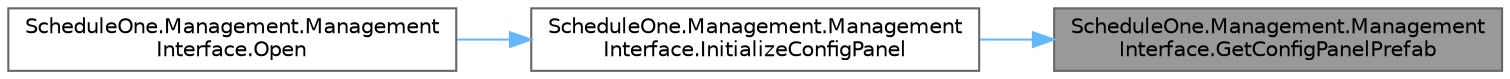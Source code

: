 digraph "ScheduleOne.Management.ManagementInterface.GetConfigPanelPrefab"
{
 // LATEX_PDF_SIZE
  bgcolor="transparent";
  edge [fontname=Helvetica,fontsize=10,labelfontname=Helvetica,labelfontsize=10];
  node [fontname=Helvetica,fontsize=10,shape=box,height=0.2,width=0.4];
  rankdir="RL";
  Node1 [id="Node000001",label="ScheduleOne.Management.Management\lInterface.GetConfigPanelPrefab",height=0.2,width=0.4,color="gray40", fillcolor="grey60", style="filled", fontcolor="black",tooltip=" "];
  Node1 -> Node2 [id="edge1_Node000001_Node000002",dir="back",color="steelblue1",style="solid",tooltip=" "];
  Node2 [id="Node000002",label="ScheduleOne.Management.Management\lInterface.InitializeConfigPanel",height=0.2,width=0.4,color="grey40", fillcolor="white", style="filled",URL="$class_schedule_one_1_1_management_1_1_management_interface.html#afc16594a69dd639bd3dbddbdcf11d903",tooltip=" "];
  Node2 -> Node3 [id="edge2_Node000002_Node000003",dir="back",color="steelblue1",style="solid",tooltip=" "];
  Node3 [id="Node000003",label="ScheduleOne.Management.Management\lInterface.Open",height=0.2,width=0.4,color="grey40", fillcolor="white", style="filled",URL="$class_schedule_one_1_1_management_1_1_management_interface.html#ac8b9c375b72083fb4bb59ba73182e6b4",tooltip=" "];
}
